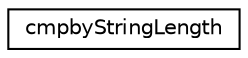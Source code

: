 digraph "Graphical Class Hierarchy"
{
  edge [fontname="Helvetica",fontsize="10",labelfontname="Helvetica",labelfontsize="10"];
  node [fontname="Helvetica",fontsize="10",shape=record];
  rankdir="LR";
  Node1 [label="cmpbyStringLength",height=0.2,width=0.4,color="black", fillcolor="white", style="filled",URL="$classcmpbyStringLength.html"];
}
